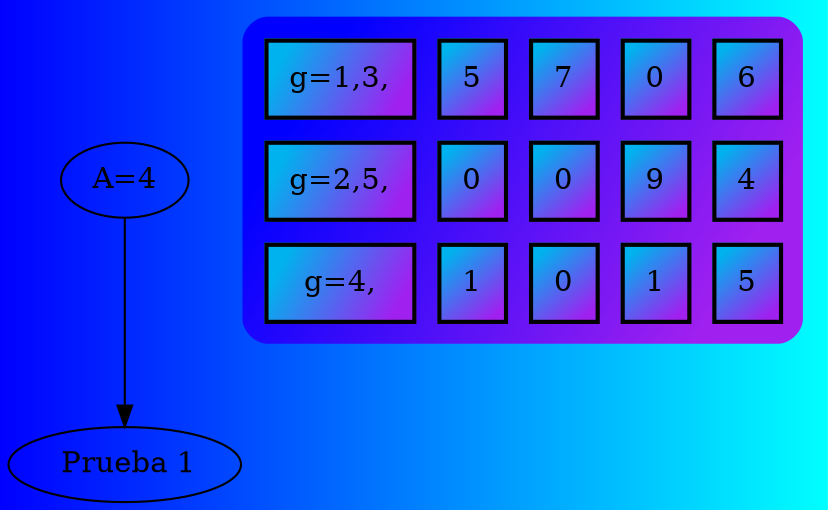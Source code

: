 
            
            digraph G {fontname="Helvetica,Arial,sans-serif" "A=4"->" Prueba 1"   bgcolor="blue:cyan" style="rounded"
            a0 [ shape=none label=<
            <TABLE border="0" cellspacing="10" cellpadding="10" style="rounded"  bgcolor="blue:purple" gradientangle="315">
<TR><TD border="2" bgcolor="deepskyblue2:purple"  gradientangle="315">g=1,3,</TD>
<TD border="2" bgcolor="deepskyblue2:purple"  gradientangle="315">5</TD>
<TD border="2" bgcolor="deepskyblue2:purple"  gradientangle="315">7</TD>
<TD border="2" bgcolor="deepskyblue2:purple"  gradientangle="315">0</TD>
<TD border="2" bgcolor="deepskyblue2:purple"  gradientangle="315">6</TD>
</TR>
<TR><TD border="2" bgcolor="deepskyblue2:purple"  gradientangle="315">g=2,5,</TD>
<TD border="2" bgcolor="deepskyblue2:purple"  gradientangle="315">0</TD>
<TD border="2" bgcolor="deepskyblue2:purple"  gradientangle="315">0</TD>
<TD border="2" bgcolor="deepskyblue2:purple"  gradientangle="315">9</TD>
<TD border="2" bgcolor="deepskyblue2:purple"  gradientangle="315">4</TD>
</TR>
<TR><TD border="2" bgcolor="deepskyblue2:purple"  gradientangle="315">g=4,</TD>
<TD border="2" bgcolor="deepskyblue2:purple"  gradientangle="315">1</TD>
<TD border="2" bgcolor="deepskyblue2:purple"  gradientangle="315">0</TD>
<TD border="2" bgcolor="deepskyblue2:purple"  gradientangle="315">1</TD>
<TD border="2" bgcolor="deepskyblue2:purple"  gradientangle="315">5</TD>
</TR>
</TABLE>>];
                }
